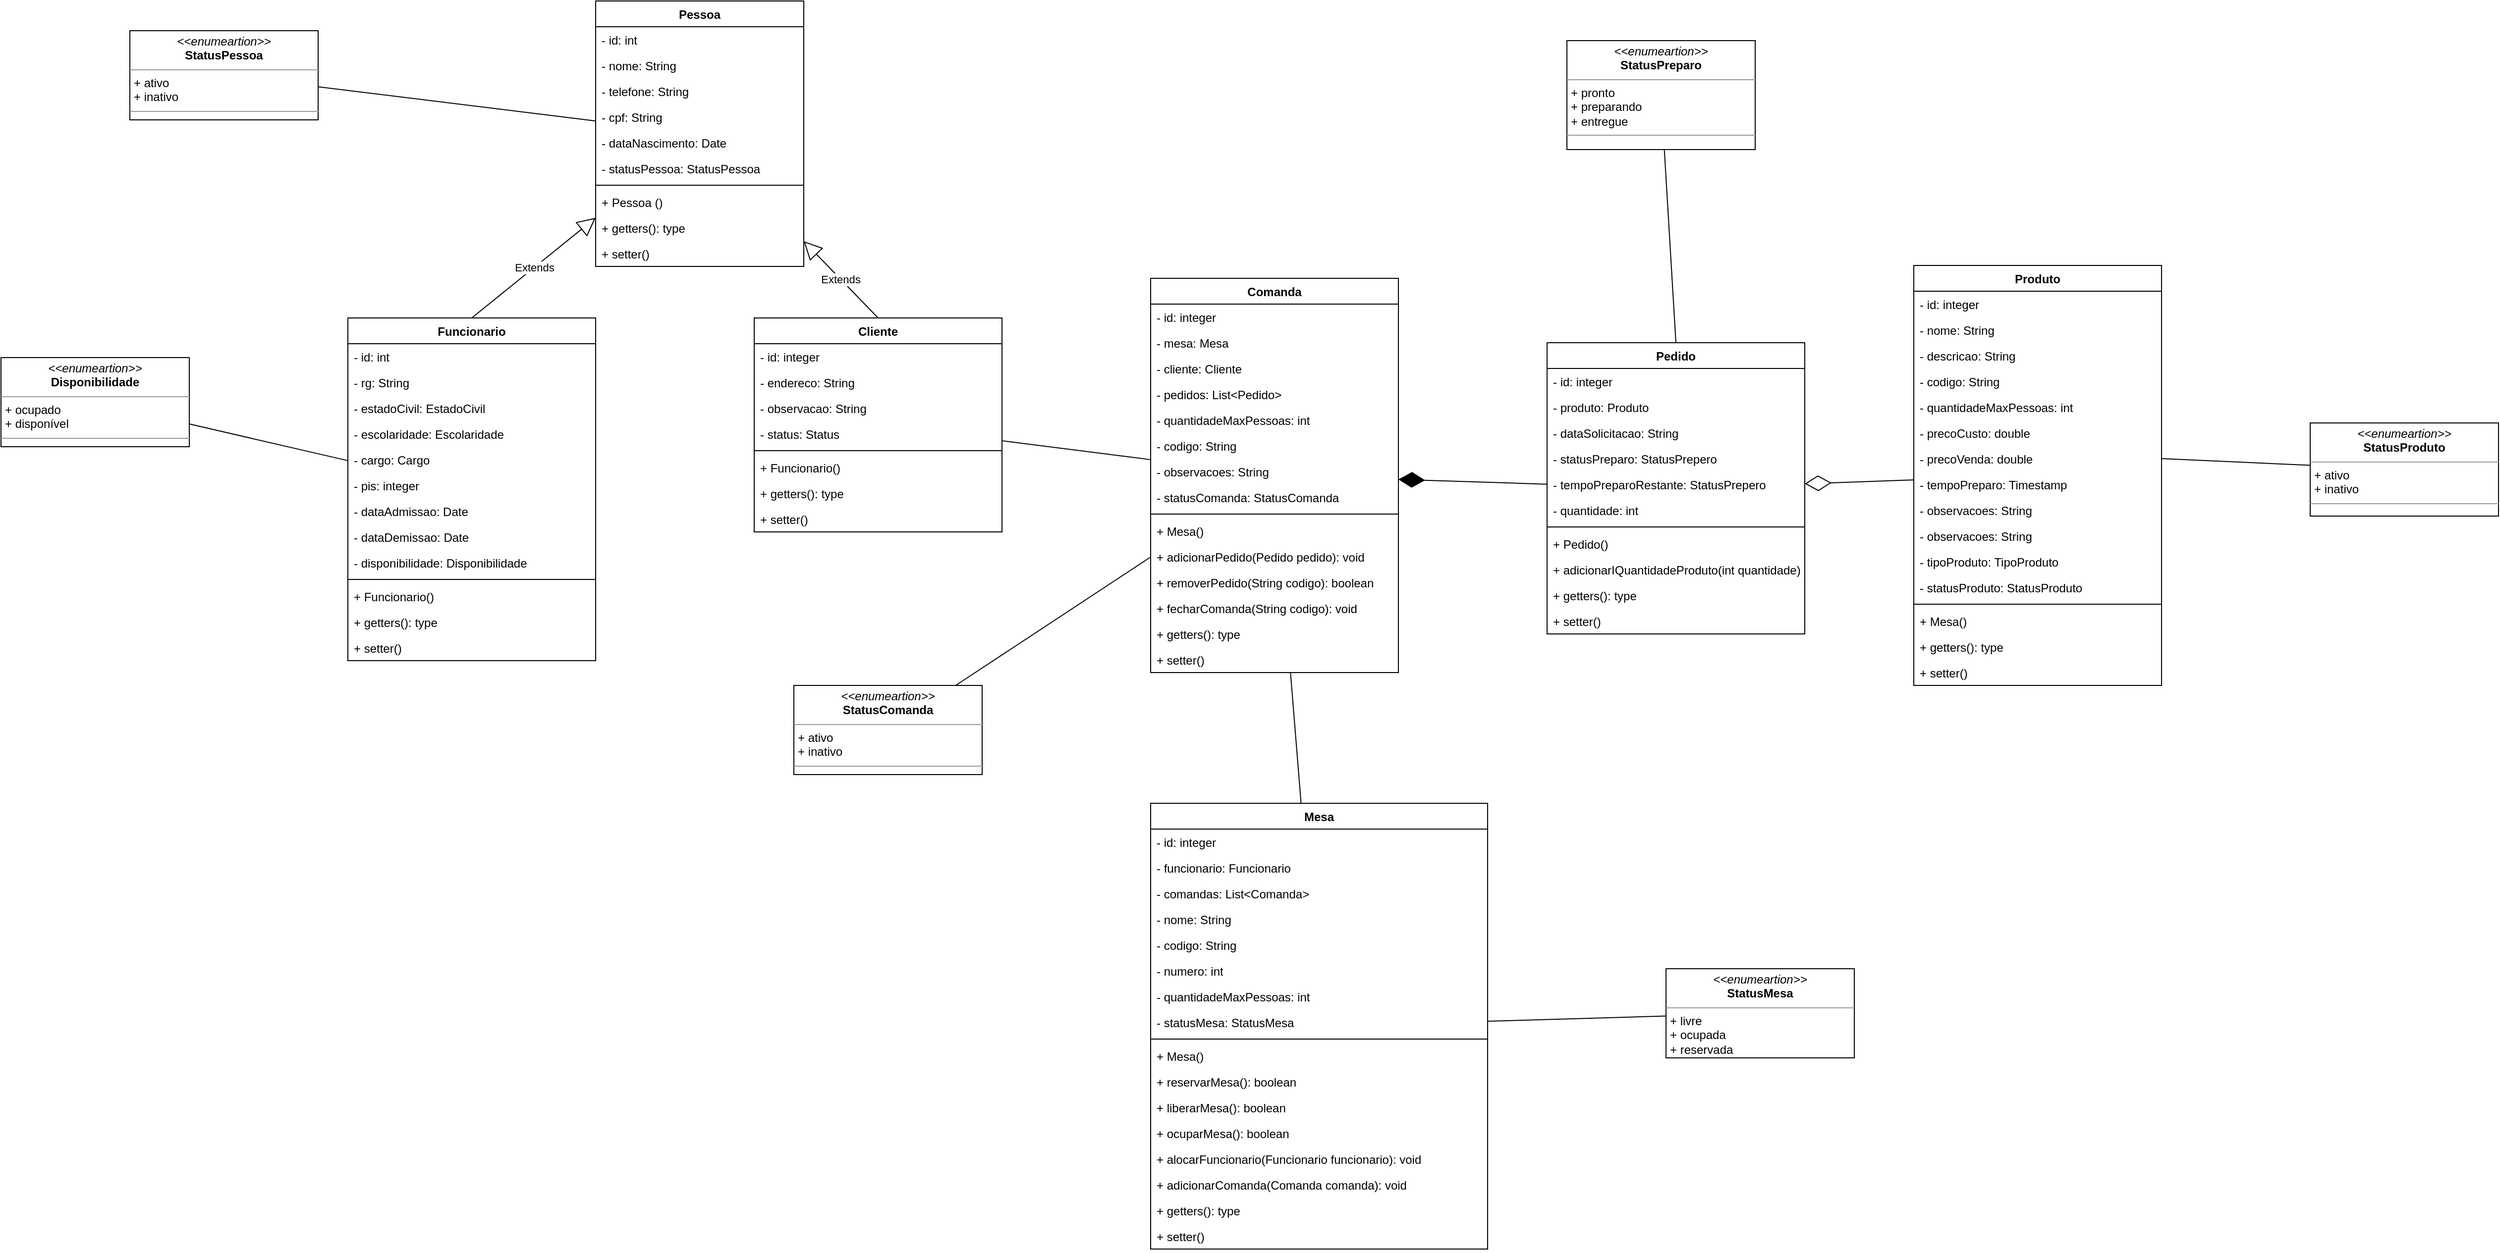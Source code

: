 <mxfile version="21.3.8" type="device">
  <diagram name="Página-1" id="QhxQPepaN_eoC2FGGE0R">
    <mxGraphModel dx="2074" dy="764" grid="1" gridSize="10" guides="1" tooltips="1" connect="1" arrows="1" fold="1" page="1" pageScale="1" pageWidth="827" pageHeight="1169" math="0" shadow="0">
      <root>
        <mxCell id="0" />
        <mxCell id="1" parent="0" />
        <mxCell id="uLEMiOhj_coyK007cWl_-12" value="Pessoa" style="swimlane;fontStyle=1;align=center;verticalAlign=top;childLayout=stackLayout;horizontal=1;startSize=26;horizontalStack=0;resizeParent=1;resizeParentMax=0;resizeLast=0;collapsible=1;marginBottom=0;whiteSpace=wrap;html=1;" vertex="1" parent="1">
          <mxGeometry x="1010" y="90" width="210" height="268" as="geometry" />
        </mxCell>
        <mxCell id="uLEMiOhj_coyK007cWl_-31" value="- id: int" style="text;strokeColor=none;fillColor=none;align=left;verticalAlign=top;spacingLeft=4;spacingRight=4;overflow=hidden;rotatable=0;points=[[0,0.5],[1,0.5]];portConstraint=eastwest;whiteSpace=wrap;html=1;" vertex="1" parent="uLEMiOhj_coyK007cWl_-12">
          <mxGeometry y="26" width="210" height="26" as="geometry" />
        </mxCell>
        <mxCell id="uLEMiOhj_coyK007cWl_-32" value="- nome: String" style="text;strokeColor=none;fillColor=none;align=left;verticalAlign=top;spacingLeft=4;spacingRight=4;overflow=hidden;rotatable=0;points=[[0,0.5],[1,0.5]];portConstraint=eastwest;whiteSpace=wrap;html=1;" vertex="1" parent="uLEMiOhj_coyK007cWl_-12">
          <mxGeometry y="52" width="210" height="26" as="geometry" />
        </mxCell>
        <mxCell id="uLEMiOhj_coyK007cWl_-34" value="- telefone: String" style="text;strokeColor=none;fillColor=none;align=left;verticalAlign=top;spacingLeft=4;spacingRight=4;overflow=hidden;rotatable=0;points=[[0,0.5],[1,0.5]];portConstraint=eastwest;whiteSpace=wrap;html=1;" vertex="1" parent="uLEMiOhj_coyK007cWl_-12">
          <mxGeometry y="78" width="210" height="26" as="geometry" />
        </mxCell>
        <mxCell id="uLEMiOhj_coyK007cWl_-33" value="- cpf: String" style="text;strokeColor=none;fillColor=none;align=left;verticalAlign=top;spacingLeft=4;spacingRight=4;overflow=hidden;rotatable=0;points=[[0,0.5],[1,0.5]];portConstraint=eastwest;whiteSpace=wrap;html=1;" vertex="1" parent="uLEMiOhj_coyK007cWl_-12">
          <mxGeometry y="104" width="210" height="26" as="geometry" />
        </mxCell>
        <mxCell id="uLEMiOhj_coyK007cWl_-30" value="- dataNascimento: Date" style="text;strokeColor=none;fillColor=none;align=left;verticalAlign=top;spacingLeft=4;spacingRight=4;overflow=hidden;rotatable=0;points=[[0,0.5],[1,0.5]];portConstraint=eastwest;whiteSpace=wrap;html=1;" vertex="1" parent="uLEMiOhj_coyK007cWl_-12">
          <mxGeometry y="130" width="210" height="26" as="geometry" />
        </mxCell>
        <mxCell id="uLEMiOhj_coyK007cWl_-191" value="- statusPessoa: StatusPessoa" style="text;strokeColor=none;fillColor=none;align=left;verticalAlign=top;spacingLeft=4;spacingRight=4;overflow=hidden;rotatable=0;points=[[0,0.5],[1,0.5]];portConstraint=eastwest;whiteSpace=wrap;html=1;" vertex="1" parent="uLEMiOhj_coyK007cWl_-12">
          <mxGeometry y="156" width="210" height="26" as="geometry" />
        </mxCell>
        <mxCell id="uLEMiOhj_coyK007cWl_-14" value="" style="line;strokeWidth=1;fillColor=none;align=left;verticalAlign=middle;spacingTop=-1;spacingLeft=3;spacingRight=3;rotatable=0;labelPosition=right;points=[];portConstraint=eastwest;strokeColor=inherit;" vertex="1" parent="uLEMiOhj_coyK007cWl_-12">
          <mxGeometry y="182" width="210" height="8" as="geometry" />
        </mxCell>
        <mxCell id="uLEMiOhj_coyK007cWl_-15" value="+ Pessoa ()" style="text;strokeColor=none;fillColor=none;align=left;verticalAlign=top;spacingLeft=4;spacingRight=4;overflow=hidden;rotatable=0;points=[[0,0.5],[1,0.5]];portConstraint=eastwest;whiteSpace=wrap;html=1;" vertex="1" parent="uLEMiOhj_coyK007cWl_-12">
          <mxGeometry y="190" width="210" height="26" as="geometry" />
        </mxCell>
        <mxCell id="uLEMiOhj_coyK007cWl_-56" value="+ getters(): type" style="text;strokeColor=none;fillColor=none;align=left;verticalAlign=top;spacingLeft=4;spacingRight=4;overflow=hidden;rotatable=0;points=[[0,0.5],[1,0.5]];portConstraint=eastwest;whiteSpace=wrap;html=1;" vertex="1" parent="uLEMiOhj_coyK007cWl_-12">
          <mxGeometry y="216" width="210" height="26" as="geometry" />
        </mxCell>
        <mxCell id="uLEMiOhj_coyK007cWl_-57" value="+ setter()" style="text;strokeColor=none;fillColor=none;align=left;verticalAlign=top;spacingLeft=4;spacingRight=4;overflow=hidden;rotatable=0;points=[[0,0.5],[1,0.5]];portConstraint=eastwest;whiteSpace=wrap;html=1;" vertex="1" parent="uLEMiOhj_coyK007cWl_-12">
          <mxGeometry y="242" width="210" height="26" as="geometry" />
        </mxCell>
        <mxCell id="uLEMiOhj_coyK007cWl_-35" value="Funcionario" style="swimlane;fontStyle=1;align=center;verticalAlign=top;childLayout=stackLayout;horizontal=1;startSize=26;horizontalStack=0;resizeParent=1;resizeParentMax=0;resizeLast=0;collapsible=1;marginBottom=0;whiteSpace=wrap;html=1;" vertex="1" parent="1">
          <mxGeometry x="760" y="410" width="250" height="346" as="geometry" />
        </mxCell>
        <mxCell id="uLEMiOhj_coyK007cWl_-36" value="- id: int" style="text;strokeColor=none;fillColor=none;align=left;verticalAlign=top;spacingLeft=4;spacingRight=4;overflow=hidden;rotatable=0;points=[[0,0.5],[1,0.5]];portConstraint=eastwest;whiteSpace=wrap;html=1;" vertex="1" parent="uLEMiOhj_coyK007cWl_-35">
          <mxGeometry y="26" width="250" height="26" as="geometry" />
        </mxCell>
        <mxCell id="uLEMiOhj_coyK007cWl_-37" value="- rg: String" style="text;strokeColor=none;fillColor=none;align=left;verticalAlign=top;spacingLeft=4;spacingRight=4;overflow=hidden;rotatable=0;points=[[0,0.5],[1,0.5]];portConstraint=eastwest;whiteSpace=wrap;html=1;" vertex="1" parent="uLEMiOhj_coyK007cWl_-35">
          <mxGeometry y="52" width="250" height="26" as="geometry" />
        </mxCell>
        <mxCell id="uLEMiOhj_coyK007cWl_-38" value="- estadoCivil: EstadoCivil" style="text;strokeColor=none;fillColor=none;align=left;verticalAlign=top;spacingLeft=4;spacingRight=4;overflow=hidden;rotatable=0;points=[[0,0.5],[1,0.5]];portConstraint=eastwest;whiteSpace=wrap;html=1;" vertex="1" parent="uLEMiOhj_coyK007cWl_-35">
          <mxGeometry y="78" width="250" height="26" as="geometry" />
        </mxCell>
        <mxCell id="uLEMiOhj_coyK007cWl_-39" value="- escolaridade: Escolaridade" style="text;strokeColor=none;fillColor=none;align=left;verticalAlign=top;spacingLeft=4;spacingRight=4;overflow=hidden;rotatable=0;points=[[0,0.5],[1,0.5]];portConstraint=eastwest;whiteSpace=wrap;html=1;" vertex="1" parent="uLEMiOhj_coyK007cWl_-35">
          <mxGeometry y="104" width="250" height="26" as="geometry" />
        </mxCell>
        <mxCell id="uLEMiOhj_coyK007cWl_-40" value="- cargo: Cargo" style="text;strokeColor=none;fillColor=none;align=left;verticalAlign=top;spacingLeft=4;spacingRight=4;overflow=hidden;rotatable=0;points=[[0,0.5],[1,0.5]];portConstraint=eastwest;whiteSpace=wrap;html=1;" vertex="1" parent="uLEMiOhj_coyK007cWl_-35">
          <mxGeometry y="130" width="250" height="26" as="geometry" />
        </mxCell>
        <mxCell id="uLEMiOhj_coyK007cWl_-41" value="- pis: integer" style="text;strokeColor=none;fillColor=none;align=left;verticalAlign=top;spacingLeft=4;spacingRight=4;overflow=hidden;rotatable=0;points=[[0,0.5],[1,0.5]];portConstraint=eastwest;whiteSpace=wrap;html=1;" vertex="1" parent="uLEMiOhj_coyK007cWl_-35">
          <mxGeometry y="156" width="250" height="26" as="geometry" />
        </mxCell>
        <mxCell id="uLEMiOhj_coyK007cWl_-51" value="- dataAdmissao: Date" style="text;strokeColor=none;fillColor=none;align=left;verticalAlign=top;spacingLeft=4;spacingRight=4;overflow=hidden;rotatable=0;points=[[0,0.5],[1,0.5]];portConstraint=eastwest;whiteSpace=wrap;html=1;" vertex="1" parent="uLEMiOhj_coyK007cWl_-35">
          <mxGeometry y="182" width="250" height="26" as="geometry" />
        </mxCell>
        <mxCell id="uLEMiOhj_coyK007cWl_-52" value="- dataDemissao: Date" style="text;strokeColor=none;fillColor=none;align=left;verticalAlign=top;spacingLeft=4;spacingRight=4;overflow=hidden;rotatable=0;points=[[0,0.5],[1,0.5]];portConstraint=eastwest;whiteSpace=wrap;html=1;" vertex="1" parent="uLEMiOhj_coyK007cWl_-35">
          <mxGeometry y="208" width="250" height="26" as="geometry" />
        </mxCell>
        <mxCell id="uLEMiOhj_coyK007cWl_-50" value="- disponibilidade: Disponibilidade" style="text;strokeColor=none;fillColor=none;align=left;verticalAlign=top;spacingLeft=4;spacingRight=4;overflow=hidden;rotatable=0;points=[[0,0.5],[1,0.5]];portConstraint=eastwest;whiteSpace=wrap;html=1;" vertex="1" parent="uLEMiOhj_coyK007cWl_-35">
          <mxGeometry y="234" width="250" height="26" as="geometry" />
        </mxCell>
        <mxCell id="uLEMiOhj_coyK007cWl_-43" value="" style="line;strokeWidth=1;fillColor=none;align=left;verticalAlign=middle;spacingTop=-1;spacingLeft=3;spacingRight=3;rotatable=0;labelPosition=right;points=[];portConstraint=eastwest;strokeColor=inherit;" vertex="1" parent="uLEMiOhj_coyK007cWl_-35">
          <mxGeometry y="260" width="250" height="8" as="geometry" />
        </mxCell>
        <mxCell id="uLEMiOhj_coyK007cWl_-44" value="+ Funcionario()" style="text;strokeColor=none;fillColor=none;align=left;verticalAlign=top;spacingLeft=4;spacingRight=4;overflow=hidden;rotatable=0;points=[[0,0.5],[1,0.5]];portConstraint=eastwest;whiteSpace=wrap;html=1;" vertex="1" parent="uLEMiOhj_coyK007cWl_-35">
          <mxGeometry y="268" width="250" height="26" as="geometry" />
        </mxCell>
        <mxCell id="uLEMiOhj_coyK007cWl_-54" value="+ getters(): type" style="text;strokeColor=none;fillColor=none;align=left;verticalAlign=top;spacingLeft=4;spacingRight=4;overflow=hidden;rotatable=0;points=[[0,0.5],[1,0.5]];portConstraint=eastwest;whiteSpace=wrap;html=1;" vertex="1" parent="uLEMiOhj_coyK007cWl_-35">
          <mxGeometry y="294" width="250" height="26" as="geometry" />
        </mxCell>
        <mxCell id="uLEMiOhj_coyK007cWl_-55" value="+ setter()" style="text;strokeColor=none;fillColor=none;align=left;verticalAlign=top;spacingLeft=4;spacingRight=4;overflow=hidden;rotatable=0;points=[[0,0.5],[1,0.5]];portConstraint=eastwest;whiteSpace=wrap;html=1;" vertex="1" parent="uLEMiOhj_coyK007cWl_-35">
          <mxGeometry y="320" width="250" height="26" as="geometry" />
        </mxCell>
        <mxCell id="uLEMiOhj_coyK007cWl_-58" value="Cliente" style="swimlane;fontStyle=1;align=center;verticalAlign=top;childLayout=stackLayout;horizontal=1;startSize=26;horizontalStack=0;resizeParent=1;resizeParentMax=0;resizeLast=0;collapsible=1;marginBottom=0;whiteSpace=wrap;html=1;" vertex="1" parent="1">
          <mxGeometry x="1170" y="410" width="250" height="216" as="geometry" />
        </mxCell>
        <mxCell id="uLEMiOhj_coyK007cWl_-59" value="- id: integer" style="text;strokeColor=none;fillColor=none;align=left;verticalAlign=top;spacingLeft=4;spacingRight=4;overflow=hidden;rotatable=0;points=[[0,0.5],[1,0.5]];portConstraint=eastwest;whiteSpace=wrap;html=1;" vertex="1" parent="uLEMiOhj_coyK007cWl_-58">
          <mxGeometry y="26" width="250" height="26" as="geometry" />
        </mxCell>
        <mxCell id="uLEMiOhj_coyK007cWl_-60" value="- endereco: String" style="text;strokeColor=none;fillColor=none;align=left;verticalAlign=top;spacingLeft=4;spacingRight=4;overflow=hidden;rotatable=0;points=[[0,0.5],[1,0.5]];portConstraint=eastwest;whiteSpace=wrap;html=1;" vertex="1" parent="uLEMiOhj_coyK007cWl_-58">
          <mxGeometry y="52" width="250" height="26" as="geometry" />
        </mxCell>
        <mxCell id="uLEMiOhj_coyK007cWl_-61" value="- observacao: String" style="text;strokeColor=none;fillColor=none;align=left;verticalAlign=top;spacingLeft=4;spacingRight=4;overflow=hidden;rotatable=0;points=[[0,0.5],[1,0.5]];portConstraint=eastwest;whiteSpace=wrap;html=1;" vertex="1" parent="uLEMiOhj_coyK007cWl_-58">
          <mxGeometry y="78" width="250" height="26" as="geometry" />
        </mxCell>
        <mxCell id="uLEMiOhj_coyK007cWl_-68" value="- status: Status" style="text;strokeColor=none;fillColor=none;align=left;verticalAlign=top;spacingLeft=4;spacingRight=4;overflow=hidden;rotatable=0;points=[[0,0.5],[1,0.5]];portConstraint=eastwest;whiteSpace=wrap;html=1;" vertex="1" parent="uLEMiOhj_coyK007cWl_-58">
          <mxGeometry y="104" width="250" height="26" as="geometry" />
        </mxCell>
        <mxCell id="uLEMiOhj_coyK007cWl_-69" value="" style="line;strokeWidth=1;fillColor=none;align=left;verticalAlign=middle;spacingTop=-1;spacingLeft=3;spacingRight=3;rotatable=0;labelPosition=right;points=[];portConstraint=eastwest;strokeColor=inherit;" vertex="1" parent="uLEMiOhj_coyK007cWl_-58">
          <mxGeometry y="130" width="250" height="8" as="geometry" />
        </mxCell>
        <mxCell id="uLEMiOhj_coyK007cWl_-70" value="+ Funcionario()" style="text;strokeColor=none;fillColor=none;align=left;verticalAlign=top;spacingLeft=4;spacingRight=4;overflow=hidden;rotatable=0;points=[[0,0.5],[1,0.5]];portConstraint=eastwest;whiteSpace=wrap;html=1;" vertex="1" parent="uLEMiOhj_coyK007cWl_-58">
          <mxGeometry y="138" width="250" height="26" as="geometry" />
        </mxCell>
        <mxCell id="uLEMiOhj_coyK007cWl_-71" value="+ getters(): type" style="text;strokeColor=none;fillColor=none;align=left;verticalAlign=top;spacingLeft=4;spacingRight=4;overflow=hidden;rotatable=0;points=[[0,0.5],[1,0.5]];portConstraint=eastwest;whiteSpace=wrap;html=1;" vertex="1" parent="uLEMiOhj_coyK007cWl_-58">
          <mxGeometry y="164" width="250" height="26" as="geometry" />
        </mxCell>
        <mxCell id="uLEMiOhj_coyK007cWl_-72" value="+ setter()" style="text;strokeColor=none;fillColor=none;align=left;verticalAlign=top;spacingLeft=4;spacingRight=4;overflow=hidden;rotatable=0;points=[[0,0.5],[1,0.5]];portConstraint=eastwest;whiteSpace=wrap;html=1;" vertex="1" parent="uLEMiOhj_coyK007cWl_-58">
          <mxGeometry y="190" width="250" height="26" as="geometry" />
        </mxCell>
        <mxCell id="uLEMiOhj_coyK007cWl_-73" value="Mesa" style="swimlane;fontStyle=1;align=center;verticalAlign=top;childLayout=stackLayout;horizontal=1;startSize=26;horizontalStack=0;resizeParent=1;resizeParentMax=0;resizeLast=0;collapsible=1;marginBottom=0;whiteSpace=wrap;html=1;" vertex="1" parent="1">
          <mxGeometry x="1570" y="900" width="340" height="450" as="geometry" />
        </mxCell>
        <mxCell id="uLEMiOhj_coyK007cWl_-74" value="- id: integer" style="text;strokeColor=none;fillColor=none;align=left;verticalAlign=top;spacingLeft=4;spacingRight=4;overflow=hidden;rotatable=0;points=[[0,0.5],[1,0.5]];portConstraint=eastwest;whiteSpace=wrap;html=1;" vertex="1" parent="uLEMiOhj_coyK007cWl_-73">
          <mxGeometry y="26" width="340" height="26" as="geometry" />
        </mxCell>
        <mxCell id="uLEMiOhj_coyK007cWl_-75" value="- funcionario: Funcionario" style="text;strokeColor=none;fillColor=none;align=left;verticalAlign=top;spacingLeft=4;spacingRight=4;overflow=hidden;rotatable=0;points=[[0,0.5],[1,0.5]];portConstraint=eastwest;whiteSpace=wrap;html=1;" vertex="1" parent="uLEMiOhj_coyK007cWl_-73">
          <mxGeometry y="52" width="340" height="26" as="geometry" />
        </mxCell>
        <mxCell id="uLEMiOhj_coyK007cWl_-177" value="- comandas: List&amp;lt;Comanda&amp;gt;" style="text;strokeColor=none;fillColor=none;align=left;verticalAlign=top;spacingLeft=4;spacingRight=4;overflow=hidden;rotatable=0;points=[[0,0.5],[1,0.5]];portConstraint=eastwest;whiteSpace=wrap;html=1;" vertex="1" parent="uLEMiOhj_coyK007cWl_-73">
          <mxGeometry y="78" width="340" height="26" as="geometry" />
        </mxCell>
        <mxCell id="uLEMiOhj_coyK007cWl_-76" value="- nome: String" style="text;strokeColor=none;fillColor=none;align=left;verticalAlign=top;spacingLeft=4;spacingRight=4;overflow=hidden;rotatable=0;points=[[0,0.5],[1,0.5]];portConstraint=eastwest;whiteSpace=wrap;html=1;" vertex="1" parent="uLEMiOhj_coyK007cWl_-73">
          <mxGeometry y="104" width="340" height="26" as="geometry" />
        </mxCell>
        <mxCell id="uLEMiOhj_coyK007cWl_-77" value="- codigo: String" style="text;strokeColor=none;fillColor=none;align=left;verticalAlign=top;spacingLeft=4;spacingRight=4;overflow=hidden;rotatable=0;points=[[0,0.5],[1,0.5]];portConstraint=eastwest;whiteSpace=wrap;html=1;" vertex="1" parent="uLEMiOhj_coyK007cWl_-73">
          <mxGeometry y="130" width="340" height="26" as="geometry" />
        </mxCell>
        <mxCell id="uLEMiOhj_coyK007cWl_-78" value="- numero: int" style="text;strokeColor=none;fillColor=none;align=left;verticalAlign=top;spacingLeft=4;spacingRight=4;overflow=hidden;rotatable=0;points=[[0,0.5],[1,0.5]];portConstraint=eastwest;whiteSpace=wrap;html=1;" vertex="1" parent="uLEMiOhj_coyK007cWl_-73">
          <mxGeometry y="156" width="340" height="26" as="geometry" />
        </mxCell>
        <mxCell id="uLEMiOhj_coyK007cWl_-80" value="- quantidadeMaxPessoas: int" style="text;strokeColor=none;fillColor=none;align=left;verticalAlign=top;spacingLeft=4;spacingRight=4;overflow=hidden;rotatable=0;points=[[0,0.5],[1,0.5]];portConstraint=eastwest;whiteSpace=wrap;html=1;" vertex="1" parent="uLEMiOhj_coyK007cWl_-73">
          <mxGeometry y="182" width="340" height="26" as="geometry" />
        </mxCell>
        <mxCell id="uLEMiOhj_coyK007cWl_-79" value="- statusMesa: StatusMesa" style="text;strokeColor=none;fillColor=none;align=left;verticalAlign=top;spacingLeft=4;spacingRight=4;overflow=hidden;rotatable=0;points=[[0,0.5],[1,0.5]];portConstraint=eastwest;whiteSpace=wrap;html=1;" vertex="1" parent="uLEMiOhj_coyK007cWl_-73">
          <mxGeometry y="208" width="340" height="26" as="geometry" />
        </mxCell>
        <mxCell id="uLEMiOhj_coyK007cWl_-84" value="" style="line;strokeWidth=1;fillColor=none;align=left;verticalAlign=middle;spacingTop=-1;spacingLeft=3;spacingRight=3;rotatable=0;labelPosition=right;points=[];portConstraint=eastwest;strokeColor=inherit;" vertex="1" parent="uLEMiOhj_coyK007cWl_-73">
          <mxGeometry y="234" width="340" height="8" as="geometry" />
        </mxCell>
        <mxCell id="uLEMiOhj_coyK007cWl_-85" value="+ Mesa()" style="text;strokeColor=none;fillColor=none;align=left;verticalAlign=top;spacingLeft=4;spacingRight=4;overflow=hidden;rotatable=0;points=[[0,0.5],[1,0.5]];portConstraint=eastwest;whiteSpace=wrap;html=1;" vertex="1" parent="uLEMiOhj_coyK007cWl_-73">
          <mxGeometry y="242" width="340" height="26" as="geometry" />
        </mxCell>
        <mxCell id="uLEMiOhj_coyK007cWl_-198" value="+ reservarMesa(): boolean" style="text;strokeColor=none;fillColor=none;align=left;verticalAlign=top;spacingLeft=4;spacingRight=4;overflow=hidden;rotatable=0;points=[[0,0.5],[1,0.5]];portConstraint=eastwest;whiteSpace=wrap;html=1;" vertex="1" parent="uLEMiOhj_coyK007cWl_-73">
          <mxGeometry y="268" width="340" height="26" as="geometry" />
        </mxCell>
        <mxCell id="uLEMiOhj_coyK007cWl_-199" value="+ liberarMesa(): boolean" style="text;strokeColor=none;fillColor=none;align=left;verticalAlign=top;spacingLeft=4;spacingRight=4;overflow=hidden;rotatable=0;points=[[0,0.5],[1,0.5]];portConstraint=eastwest;whiteSpace=wrap;html=1;" vertex="1" parent="uLEMiOhj_coyK007cWl_-73">
          <mxGeometry y="294" width="340" height="26" as="geometry" />
        </mxCell>
        <mxCell id="uLEMiOhj_coyK007cWl_-200" value="+ ocuparMesa(): boolean" style="text;strokeColor=none;fillColor=none;align=left;verticalAlign=top;spacingLeft=4;spacingRight=4;overflow=hidden;rotatable=0;points=[[0,0.5],[1,0.5]];portConstraint=eastwest;whiteSpace=wrap;html=1;" vertex="1" parent="uLEMiOhj_coyK007cWl_-73">
          <mxGeometry y="320" width="340" height="26" as="geometry" />
        </mxCell>
        <mxCell id="uLEMiOhj_coyK007cWl_-202" value="+ alocarFuncionario(Funcionario funcionario): void" style="text;strokeColor=none;fillColor=none;align=left;verticalAlign=top;spacingLeft=4;spacingRight=4;overflow=hidden;rotatable=0;points=[[0,0.5],[1,0.5]];portConstraint=eastwest;whiteSpace=wrap;html=1;" vertex="1" parent="uLEMiOhj_coyK007cWl_-73">
          <mxGeometry y="346" width="340" height="26" as="geometry" />
        </mxCell>
        <mxCell id="uLEMiOhj_coyK007cWl_-203" value="+ adicionarComanda(Comanda comanda): void" style="text;strokeColor=none;fillColor=none;align=left;verticalAlign=top;spacingLeft=4;spacingRight=4;overflow=hidden;rotatable=0;points=[[0,0.5],[1,0.5]];portConstraint=eastwest;whiteSpace=wrap;html=1;" vertex="1" parent="uLEMiOhj_coyK007cWl_-73">
          <mxGeometry y="372" width="340" height="26" as="geometry" />
        </mxCell>
        <mxCell id="uLEMiOhj_coyK007cWl_-86" value="+ getters(): type" style="text;strokeColor=none;fillColor=none;align=left;verticalAlign=top;spacingLeft=4;spacingRight=4;overflow=hidden;rotatable=0;points=[[0,0.5],[1,0.5]];portConstraint=eastwest;whiteSpace=wrap;html=1;" vertex="1" parent="uLEMiOhj_coyK007cWl_-73">
          <mxGeometry y="398" width="340" height="26" as="geometry" />
        </mxCell>
        <mxCell id="uLEMiOhj_coyK007cWl_-87" value="+ setter()" style="text;strokeColor=none;fillColor=none;align=left;verticalAlign=top;spacingLeft=4;spacingRight=4;overflow=hidden;rotatable=0;points=[[0,0.5],[1,0.5]];portConstraint=eastwest;whiteSpace=wrap;html=1;" vertex="1" parent="uLEMiOhj_coyK007cWl_-73">
          <mxGeometry y="424" width="340" height="26" as="geometry" />
        </mxCell>
        <mxCell id="uLEMiOhj_coyK007cWl_-88" value="Produto" style="swimlane;fontStyle=1;align=center;verticalAlign=top;childLayout=stackLayout;horizontal=1;startSize=26;horizontalStack=0;resizeParent=1;resizeParentMax=0;resizeLast=0;collapsible=1;marginBottom=0;whiteSpace=wrap;html=1;" vertex="1" parent="1">
          <mxGeometry x="2340" y="357" width="250" height="424" as="geometry" />
        </mxCell>
        <mxCell id="uLEMiOhj_coyK007cWl_-89" value="- id: integer" style="text;strokeColor=none;fillColor=none;align=left;verticalAlign=top;spacingLeft=4;spacingRight=4;overflow=hidden;rotatable=0;points=[[0,0.5],[1,0.5]];portConstraint=eastwest;whiteSpace=wrap;html=1;" vertex="1" parent="uLEMiOhj_coyK007cWl_-88">
          <mxGeometry y="26" width="250" height="26" as="geometry" />
        </mxCell>
        <mxCell id="uLEMiOhj_coyK007cWl_-90" value="- nome: String" style="text;strokeColor=none;fillColor=none;align=left;verticalAlign=top;spacingLeft=4;spacingRight=4;overflow=hidden;rotatable=0;points=[[0,0.5],[1,0.5]];portConstraint=eastwest;whiteSpace=wrap;html=1;" vertex="1" parent="uLEMiOhj_coyK007cWl_-88">
          <mxGeometry y="52" width="250" height="26" as="geometry" />
        </mxCell>
        <mxCell id="uLEMiOhj_coyK007cWl_-91" value="- descricao: String" style="text;strokeColor=none;fillColor=none;align=left;verticalAlign=top;spacingLeft=4;spacingRight=4;overflow=hidden;rotatable=0;points=[[0,0.5],[1,0.5]];portConstraint=eastwest;whiteSpace=wrap;html=1;" vertex="1" parent="uLEMiOhj_coyK007cWl_-88">
          <mxGeometry y="78" width="250" height="26" as="geometry" />
        </mxCell>
        <mxCell id="uLEMiOhj_coyK007cWl_-92" value="- codigo: String" style="text;strokeColor=none;fillColor=none;align=left;verticalAlign=top;spacingLeft=4;spacingRight=4;overflow=hidden;rotatable=0;points=[[0,0.5],[1,0.5]];portConstraint=eastwest;whiteSpace=wrap;html=1;" vertex="1" parent="uLEMiOhj_coyK007cWl_-88">
          <mxGeometry y="104" width="250" height="26" as="geometry" />
        </mxCell>
        <mxCell id="uLEMiOhj_coyK007cWl_-94" value="- quantidadeMaxPessoas: int" style="text;strokeColor=none;fillColor=none;align=left;verticalAlign=top;spacingLeft=4;spacingRight=4;overflow=hidden;rotatable=0;points=[[0,0.5],[1,0.5]];portConstraint=eastwest;whiteSpace=wrap;html=1;" vertex="1" parent="uLEMiOhj_coyK007cWl_-88">
          <mxGeometry y="130" width="250" height="26" as="geometry" />
        </mxCell>
        <mxCell id="uLEMiOhj_coyK007cWl_-93" value="- precoCusto: double" style="text;strokeColor=none;fillColor=none;align=left;verticalAlign=top;spacingLeft=4;spacingRight=4;overflow=hidden;rotatable=0;points=[[0,0.5],[1,0.5]];portConstraint=eastwest;whiteSpace=wrap;html=1;" vertex="1" parent="uLEMiOhj_coyK007cWl_-88">
          <mxGeometry y="156" width="250" height="26" as="geometry" />
        </mxCell>
        <mxCell id="uLEMiOhj_coyK007cWl_-100" value="- precoVenda: double" style="text;strokeColor=none;fillColor=none;align=left;verticalAlign=top;spacingLeft=4;spacingRight=4;overflow=hidden;rotatable=0;points=[[0,0.5],[1,0.5]];portConstraint=eastwest;whiteSpace=wrap;html=1;" vertex="1" parent="uLEMiOhj_coyK007cWl_-88">
          <mxGeometry y="182" width="250" height="26" as="geometry" />
        </mxCell>
        <mxCell id="uLEMiOhj_coyK007cWl_-101" value="- tempoPreparo: Timestamp" style="text;strokeColor=none;fillColor=none;align=left;verticalAlign=top;spacingLeft=4;spacingRight=4;overflow=hidden;rotatable=0;points=[[0,0.5],[1,0.5]];portConstraint=eastwest;whiteSpace=wrap;html=1;" vertex="1" parent="uLEMiOhj_coyK007cWl_-88">
          <mxGeometry y="208" width="250" height="26" as="geometry" />
        </mxCell>
        <mxCell id="uLEMiOhj_coyK007cWl_-176" value="- observacoes: String" style="text;strokeColor=none;fillColor=none;align=left;verticalAlign=top;spacingLeft=4;spacingRight=4;overflow=hidden;rotatable=0;points=[[0,0.5],[1,0.5]];portConstraint=eastwest;whiteSpace=wrap;html=1;" vertex="1" parent="uLEMiOhj_coyK007cWl_-88">
          <mxGeometry y="234" width="250" height="26" as="geometry" />
        </mxCell>
        <mxCell id="uLEMiOhj_coyK007cWl_-102" value="- observacoes: String" style="text;strokeColor=none;fillColor=none;align=left;verticalAlign=top;spacingLeft=4;spacingRight=4;overflow=hidden;rotatable=0;points=[[0,0.5],[1,0.5]];portConstraint=eastwest;whiteSpace=wrap;html=1;" vertex="1" parent="uLEMiOhj_coyK007cWl_-88">
          <mxGeometry y="260" width="250" height="26" as="geometry" />
        </mxCell>
        <mxCell id="uLEMiOhj_coyK007cWl_-103" value="- tipoProduto: TipoProduto" style="text;strokeColor=none;fillColor=none;align=left;verticalAlign=top;spacingLeft=4;spacingRight=4;overflow=hidden;rotatable=0;points=[[0,0.5],[1,0.5]];portConstraint=eastwest;whiteSpace=wrap;html=1;" vertex="1" parent="uLEMiOhj_coyK007cWl_-88">
          <mxGeometry y="286" width="250" height="26" as="geometry" />
        </mxCell>
        <mxCell id="uLEMiOhj_coyK007cWl_-95" value="- statusProduto: StatusProduto" style="text;strokeColor=none;fillColor=none;align=left;verticalAlign=top;spacingLeft=4;spacingRight=4;overflow=hidden;rotatable=0;points=[[0,0.5],[1,0.5]];portConstraint=eastwest;whiteSpace=wrap;html=1;" vertex="1" parent="uLEMiOhj_coyK007cWl_-88">
          <mxGeometry y="312" width="250" height="26" as="geometry" />
        </mxCell>
        <mxCell id="uLEMiOhj_coyK007cWl_-96" value="" style="line;strokeWidth=1;fillColor=none;align=left;verticalAlign=middle;spacingTop=-1;spacingLeft=3;spacingRight=3;rotatable=0;labelPosition=right;points=[];portConstraint=eastwest;strokeColor=inherit;" vertex="1" parent="uLEMiOhj_coyK007cWl_-88">
          <mxGeometry y="338" width="250" height="8" as="geometry" />
        </mxCell>
        <mxCell id="uLEMiOhj_coyK007cWl_-97" value="+ Mesa()" style="text;strokeColor=none;fillColor=none;align=left;verticalAlign=top;spacingLeft=4;spacingRight=4;overflow=hidden;rotatable=0;points=[[0,0.5],[1,0.5]];portConstraint=eastwest;whiteSpace=wrap;html=1;" vertex="1" parent="uLEMiOhj_coyK007cWl_-88">
          <mxGeometry y="346" width="250" height="26" as="geometry" />
        </mxCell>
        <mxCell id="uLEMiOhj_coyK007cWl_-98" value="+ getters(): type" style="text;strokeColor=none;fillColor=none;align=left;verticalAlign=top;spacingLeft=4;spacingRight=4;overflow=hidden;rotatable=0;points=[[0,0.5],[1,0.5]];portConstraint=eastwest;whiteSpace=wrap;html=1;" vertex="1" parent="uLEMiOhj_coyK007cWl_-88">
          <mxGeometry y="372" width="250" height="26" as="geometry" />
        </mxCell>
        <mxCell id="uLEMiOhj_coyK007cWl_-99" value="+ setter()" style="text;strokeColor=none;fillColor=none;align=left;verticalAlign=top;spacingLeft=4;spacingRight=4;overflow=hidden;rotatable=0;points=[[0,0.5],[1,0.5]];portConstraint=eastwest;whiteSpace=wrap;html=1;" vertex="1" parent="uLEMiOhj_coyK007cWl_-88">
          <mxGeometry y="398" width="250" height="26" as="geometry" />
        </mxCell>
        <mxCell id="uLEMiOhj_coyK007cWl_-120" value="Comanda" style="swimlane;fontStyle=1;align=center;verticalAlign=top;childLayout=stackLayout;horizontal=1;startSize=26;horizontalStack=0;resizeParent=1;resizeParentMax=0;resizeLast=0;collapsible=1;marginBottom=0;whiteSpace=wrap;html=1;" vertex="1" parent="1">
          <mxGeometry x="1570" y="370" width="250" height="398" as="geometry" />
        </mxCell>
        <mxCell id="uLEMiOhj_coyK007cWl_-121" value="- id: integer" style="text;strokeColor=none;fillColor=none;align=left;verticalAlign=top;spacingLeft=4;spacingRight=4;overflow=hidden;rotatable=0;points=[[0,0.5],[1,0.5]];portConstraint=eastwest;whiteSpace=wrap;html=1;" vertex="1" parent="uLEMiOhj_coyK007cWl_-120">
          <mxGeometry y="26" width="250" height="26" as="geometry" />
        </mxCell>
        <mxCell id="uLEMiOhj_coyK007cWl_-122" value="- mesa: Mesa" style="text;strokeColor=none;fillColor=none;align=left;verticalAlign=top;spacingLeft=4;spacingRight=4;overflow=hidden;rotatable=0;points=[[0,0.5],[1,0.5]];portConstraint=eastwest;whiteSpace=wrap;html=1;" vertex="1" parent="uLEMiOhj_coyK007cWl_-120">
          <mxGeometry y="52" width="250" height="26" as="geometry" />
        </mxCell>
        <mxCell id="uLEMiOhj_coyK007cWl_-123" value="- cliente: Cliente" style="text;strokeColor=none;fillColor=none;align=left;verticalAlign=top;spacingLeft=4;spacingRight=4;overflow=hidden;rotatable=0;points=[[0,0.5],[1,0.5]];portConstraint=eastwest;whiteSpace=wrap;html=1;" vertex="1" parent="uLEMiOhj_coyK007cWl_-120">
          <mxGeometry y="78" width="250" height="26" as="geometry" />
        </mxCell>
        <mxCell id="uLEMiOhj_coyK007cWl_-124" value="- pedidos: List&amp;lt;Pedido&amp;gt;" style="text;strokeColor=none;fillColor=none;align=left;verticalAlign=top;spacingLeft=4;spacingRight=4;overflow=hidden;rotatable=0;points=[[0,0.5],[1,0.5]];portConstraint=eastwest;whiteSpace=wrap;html=1;" vertex="1" parent="uLEMiOhj_coyK007cWl_-120">
          <mxGeometry y="104" width="250" height="26" as="geometry" />
        </mxCell>
        <mxCell id="uLEMiOhj_coyK007cWl_-125" value="- quantidadeMaxPessoas: int" style="text;strokeColor=none;fillColor=none;align=left;verticalAlign=top;spacingLeft=4;spacingRight=4;overflow=hidden;rotatable=0;points=[[0,0.5],[1,0.5]];portConstraint=eastwest;whiteSpace=wrap;html=1;" vertex="1" parent="uLEMiOhj_coyK007cWl_-120">
          <mxGeometry y="130" width="250" height="26" as="geometry" />
        </mxCell>
        <mxCell id="uLEMiOhj_coyK007cWl_-130" value="- codigo: String" style="text;strokeColor=none;fillColor=none;align=left;verticalAlign=top;spacingLeft=4;spacingRight=4;overflow=hidden;rotatable=0;points=[[0,0.5],[1,0.5]];portConstraint=eastwest;whiteSpace=wrap;html=1;" vertex="1" parent="uLEMiOhj_coyK007cWl_-120">
          <mxGeometry y="156" width="250" height="26" as="geometry" />
        </mxCell>
        <mxCell id="uLEMiOhj_coyK007cWl_-129" value="- observacoes: String" style="text;strokeColor=none;fillColor=none;align=left;verticalAlign=top;spacingLeft=4;spacingRight=4;overflow=hidden;rotatable=0;points=[[0,0.5],[1,0.5]];portConstraint=eastwest;whiteSpace=wrap;html=1;" vertex="1" parent="uLEMiOhj_coyK007cWl_-120">
          <mxGeometry y="182" width="250" height="26" as="geometry" />
        </mxCell>
        <mxCell id="uLEMiOhj_coyK007cWl_-131" value="- statusComanda: StatusComanda" style="text;strokeColor=none;fillColor=none;align=left;verticalAlign=top;spacingLeft=4;spacingRight=4;overflow=hidden;rotatable=0;points=[[0,0.5],[1,0.5]];portConstraint=eastwest;whiteSpace=wrap;html=1;" vertex="1" parent="uLEMiOhj_coyK007cWl_-120">
          <mxGeometry y="208" width="250" height="26" as="geometry" />
        </mxCell>
        <mxCell id="uLEMiOhj_coyK007cWl_-132" value="" style="line;strokeWidth=1;fillColor=none;align=left;verticalAlign=middle;spacingTop=-1;spacingLeft=3;spacingRight=3;rotatable=0;labelPosition=right;points=[];portConstraint=eastwest;strokeColor=inherit;" vertex="1" parent="uLEMiOhj_coyK007cWl_-120">
          <mxGeometry y="234" width="250" height="8" as="geometry" />
        </mxCell>
        <mxCell id="uLEMiOhj_coyK007cWl_-133" value="+ Mesa()" style="text;strokeColor=none;fillColor=none;align=left;verticalAlign=top;spacingLeft=4;spacingRight=4;overflow=hidden;rotatable=0;points=[[0,0.5],[1,0.5]];portConstraint=eastwest;whiteSpace=wrap;html=1;" vertex="1" parent="uLEMiOhj_coyK007cWl_-120">
          <mxGeometry y="242" width="250" height="26" as="geometry" />
        </mxCell>
        <mxCell id="uLEMiOhj_coyK007cWl_-169" value="+ adicionarPedido(Pedido pedido): void" style="text;strokeColor=none;fillColor=none;align=left;verticalAlign=top;spacingLeft=4;spacingRight=4;overflow=hidden;rotatable=0;points=[[0,0.5],[1,0.5]];portConstraint=eastwest;whiteSpace=wrap;html=1;" vertex="1" parent="uLEMiOhj_coyK007cWl_-120">
          <mxGeometry y="268" width="250" height="26" as="geometry" />
        </mxCell>
        <mxCell id="uLEMiOhj_coyK007cWl_-170" value="+ removerPedido(String codigo): boolean" style="text;strokeColor=none;fillColor=none;align=left;verticalAlign=top;spacingLeft=4;spacingRight=4;overflow=hidden;rotatable=0;points=[[0,0.5],[1,0.5]];portConstraint=eastwest;whiteSpace=wrap;html=1;" vertex="1" parent="uLEMiOhj_coyK007cWl_-120">
          <mxGeometry y="294" width="250" height="26" as="geometry" />
        </mxCell>
        <mxCell id="uLEMiOhj_coyK007cWl_-171" value="+ fecharComanda(String codigo): void" style="text;strokeColor=none;fillColor=none;align=left;verticalAlign=top;spacingLeft=4;spacingRight=4;overflow=hidden;rotatable=0;points=[[0,0.5],[1,0.5]];portConstraint=eastwest;whiteSpace=wrap;html=1;" vertex="1" parent="uLEMiOhj_coyK007cWl_-120">
          <mxGeometry y="320" width="250" height="26" as="geometry" />
        </mxCell>
        <mxCell id="uLEMiOhj_coyK007cWl_-134" value="+ getters(): type" style="text;strokeColor=none;fillColor=none;align=left;verticalAlign=top;spacingLeft=4;spacingRight=4;overflow=hidden;rotatable=0;points=[[0,0.5],[1,0.5]];portConstraint=eastwest;whiteSpace=wrap;html=1;" vertex="1" parent="uLEMiOhj_coyK007cWl_-120">
          <mxGeometry y="346" width="250" height="26" as="geometry" />
        </mxCell>
        <mxCell id="uLEMiOhj_coyK007cWl_-135" value="+ setter()" style="text;strokeColor=none;fillColor=none;align=left;verticalAlign=top;spacingLeft=4;spacingRight=4;overflow=hidden;rotatable=0;points=[[0,0.5],[1,0.5]];portConstraint=eastwest;whiteSpace=wrap;html=1;" vertex="1" parent="uLEMiOhj_coyK007cWl_-120">
          <mxGeometry y="372" width="250" height="26" as="geometry" />
        </mxCell>
        <mxCell id="uLEMiOhj_coyK007cWl_-152" value="Pedido" style="swimlane;fontStyle=1;align=center;verticalAlign=top;childLayout=stackLayout;horizontal=1;startSize=26;horizontalStack=0;resizeParent=1;resizeParentMax=0;resizeLast=0;collapsible=1;marginBottom=0;whiteSpace=wrap;html=1;" vertex="1" parent="1">
          <mxGeometry x="1970" y="435" width="260" height="294" as="geometry" />
        </mxCell>
        <mxCell id="uLEMiOhj_coyK007cWl_-153" value="- id: integer" style="text;strokeColor=none;fillColor=none;align=left;verticalAlign=top;spacingLeft=4;spacingRight=4;overflow=hidden;rotatable=0;points=[[0,0.5],[1,0.5]];portConstraint=eastwest;whiteSpace=wrap;html=1;" vertex="1" parent="uLEMiOhj_coyK007cWl_-152">
          <mxGeometry y="26" width="260" height="26" as="geometry" />
        </mxCell>
        <mxCell id="uLEMiOhj_coyK007cWl_-154" value="- produto: Produto" style="text;strokeColor=none;fillColor=none;align=left;verticalAlign=top;spacingLeft=4;spacingRight=4;overflow=hidden;rotatable=0;points=[[0,0.5],[1,0.5]];portConstraint=eastwest;whiteSpace=wrap;html=1;" vertex="1" parent="uLEMiOhj_coyK007cWl_-152">
          <mxGeometry y="52" width="260" height="26" as="geometry" />
        </mxCell>
        <mxCell id="uLEMiOhj_coyK007cWl_-155" value="- dataSolicitacao: String" style="text;strokeColor=none;fillColor=none;align=left;verticalAlign=top;spacingLeft=4;spacingRight=4;overflow=hidden;rotatable=0;points=[[0,0.5],[1,0.5]];portConstraint=eastwest;whiteSpace=wrap;html=1;" vertex="1" parent="uLEMiOhj_coyK007cWl_-152">
          <mxGeometry y="78" width="260" height="26" as="geometry" />
        </mxCell>
        <mxCell id="uLEMiOhj_coyK007cWl_-156" value="- statusPreparo: StatusPrepero" style="text;strokeColor=none;fillColor=none;align=left;verticalAlign=top;spacingLeft=4;spacingRight=4;overflow=hidden;rotatable=0;points=[[0,0.5],[1,0.5]];portConstraint=eastwest;whiteSpace=wrap;html=1;" vertex="1" parent="uLEMiOhj_coyK007cWl_-152">
          <mxGeometry y="104" width="260" height="26" as="geometry" />
        </mxCell>
        <mxCell id="uLEMiOhj_coyK007cWl_-168" value="- tempoPreparoRestante: StatusPrepero" style="text;strokeColor=none;fillColor=none;align=left;verticalAlign=top;spacingLeft=4;spacingRight=4;overflow=hidden;rotatable=0;points=[[0,0.5],[1,0.5]];portConstraint=eastwest;whiteSpace=wrap;html=1;" vertex="1" parent="uLEMiOhj_coyK007cWl_-152">
          <mxGeometry y="130" width="260" height="26" as="geometry" />
        </mxCell>
        <mxCell id="uLEMiOhj_coyK007cWl_-162" value="- quantidade: int" style="text;strokeColor=none;fillColor=none;align=left;verticalAlign=top;spacingLeft=4;spacingRight=4;overflow=hidden;rotatable=0;points=[[0,0.5],[1,0.5]];portConstraint=eastwest;whiteSpace=wrap;html=1;" vertex="1" parent="uLEMiOhj_coyK007cWl_-152">
          <mxGeometry y="156" width="260" height="26" as="geometry" />
        </mxCell>
        <mxCell id="uLEMiOhj_coyK007cWl_-164" value="" style="line;strokeWidth=1;fillColor=none;align=left;verticalAlign=middle;spacingTop=-1;spacingLeft=3;spacingRight=3;rotatable=0;labelPosition=right;points=[];portConstraint=eastwest;strokeColor=inherit;" vertex="1" parent="uLEMiOhj_coyK007cWl_-152">
          <mxGeometry y="182" width="260" height="8" as="geometry" />
        </mxCell>
        <mxCell id="uLEMiOhj_coyK007cWl_-165" value="+ Pedido()" style="text;strokeColor=none;fillColor=none;align=left;verticalAlign=top;spacingLeft=4;spacingRight=4;overflow=hidden;rotatable=0;points=[[0,0.5],[1,0.5]];portConstraint=eastwest;whiteSpace=wrap;html=1;" vertex="1" parent="uLEMiOhj_coyK007cWl_-152">
          <mxGeometry y="190" width="260" height="26" as="geometry" />
        </mxCell>
        <mxCell id="uLEMiOhj_coyK007cWl_-201" value="+ adicionarIQuantidadeProduto(int quantidade)" style="text;strokeColor=none;fillColor=none;align=left;verticalAlign=top;spacingLeft=4;spacingRight=4;overflow=hidden;rotatable=0;points=[[0,0.5],[1,0.5]];portConstraint=eastwest;whiteSpace=wrap;html=1;" vertex="1" parent="uLEMiOhj_coyK007cWl_-152">
          <mxGeometry y="216" width="260" height="26" as="geometry" />
        </mxCell>
        <mxCell id="uLEMiOhj_coyK007cWl_-166" value="+ getters(): type" style="text;strokeColor=none;fillColor=none;align=left;verticalAlign=top;spacingLeft=4;spacingRight=4;overflow=hidden;rotatable=0;points=[[0,0.5],[1,0.5]];portConstraint=eastwest;whiteSpace=wrap;html=1;" vertex="1" parent="uLEMiOhj_coyK007cWl_-152">
          <mxGeometry y="242" width="260" height="26" as="geometry" />
        </mxCell>
        <mxCell id="uLEMiOhj_coyK007cWl_-167" value="+ setter()" style="text;strokeColor=none;fillColor=none;align=left;verticalAlign=top;spacingLeft=4;spacingRight=4;overflow=hidden;rotatable=0;points=[[0,0.5],[1,0.5]];portConstraint=eastwest;whiteSpace=wrap;html=1;" vertex="1" parent="uLEMiOhj_coyK007cWl_-152">
          <mxGeometry y="268" width="260" height="26" as="geometry" />
        </mxCell>
        <mxCell id="uLEMiOhj_coyK007cWl_-172" value="Extends" style="endArrow=block;endSize=16;endFill=0;html=1;rounded=0;exitX=0.5;exitY=0;exitDx=0;exitDy=0;" edge="1" parent="1" source="uLEMiOhj_coyK007cWl_-35" target="uLEMiOhj_coyK007cWl_-12">
          <mxGeometry width="160" relative="1" as="geometry">
            <mxPoint x="820" y="140" as="sourcePoint" />
            <mxPoint x="980" y="140" as="targetPoint" />
          </mxGeometry>
        </mxCell>
        <mxCell id="uLEMiOhj_coyK007cWl_-173" value="Extends" style="endArrow=block;endSize=16;endFill=0;html=1;rounded=0;exitX=0.5;exitY=0;exitDx=0;exitDy=0;" edge="1" parent="1" source="uLEMiOhj_coyK007cWl_-58" target="uLEMiOhj_coyK007cWl_-12">
          <mxGeometry width="160" relative="1" as="geometry">
            <mxPoint x="895" y="420" as="sourcePoint" />
            <mxPoint x="1020" y="299" as="targetPoint" />
          </mxGeometry>
        </mxCell>
        <mxCell id="uLEMiOhj_coyK007cWl_-174" value="" style="endArrow=diamondThin;endFill=0;endSize=24;html=1;rounded=0;" edge="1" parent="1" source="uLEMiOhj_coyK007cWl_-88" target="uLEMiOhj_coyK007cWl_-152">
          <mxGeometry width="160" relative="1" as="geometry">
            <mxPoint x="2400" y="600" as="sourcePoint" />
            <mxPoint x="2560" y="600" as="targetPoint" />
          </mxGeometry>
        </mxCell>
        <mxCell id="uLEMiOhj_coyK007cWl_-175" value="" style="endArrow=diamondThin;endFill=1;endSize=24;html=1;rounded=0;" edge="1" parent="1" source="uLEMiOhj_coyK007cWl_-152" target="uLEMiOhj_coyK007cWl_-120">
          <mxGeometry width="160" relative="1" as="geometry">
            <mxPoint x="2330" y="600" as="sourcePoint" />
            <mxPoint x="2490" y="600" as="targetPoint" />
          </mxGeometry>
        </mxCell>
        <mxCell id="uLEMiOhj_coyK007cWl_-181" value="" style="endArrow=none;html=1;rounded=0;" edge="1" parent="1" source="uLEMiOhj_coyK007cWl_-58" target="uLEMiOhj_coyK007cWl_-120">
          <mxGeometry relative="1" as="geometry">
            <mxPoint x="1880" y="700" as="sourcePoint" />
            <mxPoint x="2040" y="700" as="targetPoint" />
          </mxGeometry>
        </mxCell>
        <mxCell id="uLEMiOhj_coyK007cWl_-182" value="" style="endArrow=none;html=1;rounded=0;" edge="1" parent="1" source="uLEMiOhj_coyK007cWl_-120" target="uLEMiOhj_coyK007cWl_-73">
          <mxGeometry relative="1" as="geometry">
            <mxPoint x="1430" y="544" as="sourcePoint" />
            <mxPoint x="1580" y="563" as="targetPoint" />
          </mxGeometry>
        </mxCell>
        <mxCell id="uLEMiOhj_coyK007cWl_-185" value="&lt;p style=&quot;margin:0px;margin-top:4px;text-align:center;&quot;&gt;&lt;i&gt;&amp;lt;&amp;lt;enumeartion&amp;gt;&amp;gt;&lt;/i&gt;&lt;br&gt;&lt;b&gt;StatusPessoa&lt;/b&gt;&lt;/p&gt;&lt;hr size=&quot;1&quot;&gt;&lt;p style=&quot;margin:0px;margin-left:4px;&quot;&gt;+ ativo&lt;br&gt;+ inativo&lt;/p&gt;&lt;hr size=&quot;1&quot;&gt;&lt;p style=&quot;margin:0px;margin-left:4px;&quot;&gt;&lt;br&gt;&lt;/p&gt;" style="verticalAlign=top;align=left;overflow=fill;fontSize=12;fontFamily=Helvetica;html=1;whiteSpace=wrap;" vertex="1" parent="1">
          <mxGeometry x="540" y="120" width="190" height="90" as="geometry" />
        </mxCell>
        <mxCell id="uLEMiOhj_coyK007cWl_-186" value="" style="endArrow=none;html=1;rounded=0;" edge="1" parent="1" source="uLEMiOhj_coyK007cWl_-185" target="uLEMiOhj_coyK007cWl_-12">
          <mxGeometry relative="1" as="geometry">
            <mxPoint x="1430" y="544" as="sourcePoint" />
            <mxPoint x="1580" y="563" as="targetPoint" />
          </mxGeometry>
        </mxCell>
        <mxCell id="uLEMiOhj_coyK007cWl_-187" value="&lt;p style=&quot;margin:0px;margin-top:4px;text-align:center;&quot;&gt;&lt;i&gt;&amp;lt;&amp;lt;enumeartion&amp;gt;&amp;gt;&lt;/i&gt;&lt;br&gt;&lt;b&gt;Disponibilidade&lt;/b&gt;&lt;/p&gt;&lt;hr size=&quot;1&quot;&gt;&lt;p style=&quot;margin:0px;margin-left:4px;&quot;&gt;+ ocupado&lt;/p&gt;&lt;p style=&quot;margin:0px;margin-left:4px;&quot;&gt;+ disponível&lt;/p&gt;&lt;hr size=&quot;1&quot;&gt;&lt;p style=&quot;margin:0px;margin-left:4px;&quot;&gt;&lt;br&gt;&lt;/p&gt;" style="verticalAlign=top;align=left;overflow=fill;fontSize=12;fontFamily=Helvetica;html=1;whiteSpace=wrap;" vertex="1" parent="1">
          <mxGeometry x="410" y="450" width="190" height="90" as="geometry" />
        </mxCell>
        <mxCell id="uLEMiOhj_coyK007cWl_-188" value="" style="endArrow=none;html=1;rounded=0;" edge="1" parent="1" source="uLEMiOhj_coyK007cWl_-187" target="uLEMiOhj_coyK007cWl_-35">
          <mxGeometry relative="1" as="geometry">
            <mxPoint x="740" y="185" as="sourcePoint" />
            <mxPoint x="1020" y="213" as="targetPoint" />
          </mxGeometry>
        </mxCell>
        <mxCell id="uLEMiOhj_coyK007cWl_-189" value="&lt;p style=&quot;margin:0px;margin-top:4px;text-align:center;&quot;&gt;&lt;i&gt;&amp;lt;&amp;lt;enumeartion&amp;gt;&amp;gt;&lt;/i&gt;&lt;br&gt;&lt;b&gt;StatusComanda&lt;/b&gt;&lt;/p&gt;&lt;hr size=&quot;1&quot;&gt;&lt;p style=&quot;margin:0px;margin-left:4px;&quot;&gt;+ ativo&lt;br&gt;+ inativo&lt;/p&gt;&lt;hr size=&quot;1&quot;&gt;&lt;p style=&quot;margin:0px;margin-left:4px;&quot;&gt;&lt;br&gt;&lt;/p&gt;" style="verticalAlign=top;align=left;overflow=fill;fontSize=12;fontFamily=Helvetica;html=1;whiteSpace=wrap;" vertex="1" parent="1">
          <mxGeometry x="1210" y="781" width="190" height="90" as="geometry" />
        </mxCell>
        <mxCell id="uLEMiOhj_coyK007cWl_-190" value="" style="endArrow=none;html=1;rounded=0;" edge="1" parent="1" source="uLEMiOhj_coyK007cWl_-189" target="uLEMiOhj_coyK007cWl_-120">
          <mxGeometry relative="1" as="geometry">
            <mxPoint x="1430" y="544" as="sourcePoint" />
            <mxPoint x="1580" y="563" as="targetPoint" />
          </mxGeometry>
        </mxCell>
        <mxCell id="uLEMiOhj_coyK007cWl_-192" value="&lt;p style=&quot;margin:0px;margin-top:4px;text-align:center;&quot;&gt;&lt;i&gt;&amp;lt;&amp;lt;enumeartion&amp;gt;&amp;gt;&lt;/i&gt;&lt;br&gt;&lt;b&gt;StatusMesa&lt;/b&gt;&lt;/p&gt;&lt;hr size=&quot;1&quot;&gt;&lt;p style=&quot;margin:0px;margin-left:4px;&quot;&gt;+ livre&lt;br&gt;+ ocupada&lt;/p&gt;&lt;p style=&quot;margin:0px;margin-left:4px;&quot;&gt;+ reservada&lt;/p&gt;&lt;hr size=&quot;1&quot;&gt;&lt;p style=&quot;margin:0px;margin-left:4px;&quot;&gt;&lt;br&gt;&lt;/p&gt;" style="verticalAlign=top;align=left;overflow=fill;fontSize=12;fontFamily=Helvetica;html=1;whiteSpace=wrap;" vertex="1" parent="1">
          <mxGeometry x="2090" y="1067" width="190" height="90" as="geometry" />
        </mxCell>
        <mxCell id="uLEMiOhj_coyK007cWl_-193" value="" style="endArrow=none;html=1;rounded=0;" edge="1" parent="1" source="uLEMiOhj_coyK007cWl_-192" target="uLEMiOhj_coyK007cWl_-73">
          <mxGeometry relative="1" as="geometry">
            <mxPoint x="1383" y="791" as="sourcePoint" />
            <mxPoint x="1580" y="661" as="targetPoint" />
          </mxGeometry>
        </mxCell>
        <mxCell id="uLEMiOhj_coyK007cWl_-194" value="&lt;p style=&quot;margin:0px;margin-top:4px;text-align:center;&quot;&gt;&lt;i&gt;&amp;lt;&amp;lt;enumeartion&amp;gt;&amp;gt;&lt;/i&gt;&lt;br&gt;&lt;b&gt;StatusPreparo&lt;/b&gt;&lt;/p&gt;&lt;hr size=&quot;1&quot;&gt;&lt;p style=&quot;margin:0px;margin-left:4px;&quot;&gt;+ pronto&lt;br&gt;+ preparando&lt;/p&gt;&lt;p style=&quot;margin:0px;margin-left:4px;&quot;&gt;+ entregue&lt;/p&gt;&lt;hr size=&quot;1&quot;&gt;&lt;p style=&quot;margin:0px;margin-left:4px;&quot;&gt;&lt;br&gt;&lt;/p&gt;" style="verticalAlign=top;align=left;overflow=fill;fontSize=12;fontFamily=Helvetica;html=1;whiteSpace=wrap;" vertex="1" parent="1">
          <mxGeometry x="1990" y="130" width="190" height="110" as="geometry" />
        </mxCell>
        <mxCell id="uLEMiOhj_coyK007cWl_-195" value="" style="endArrow=none;html=1;rounded=0;exitX=0.5;exitY=0;exitDx=0;exitDy=0;" edge="1" parent="1" source="uLEMiOhj_coyK007cWl_-152" target="uLEMiOhj_coyK007cWl_-194">
          <mxGeometry relative="1" as="geometry">
            <mxPoint x="1430" y="544" as="sourcePoint" />
            <mxPoint x="1580" y="563" as="targetPoint" />
          </mxGeometry>
        </mxCell>
        <mxCell id="uLEMiOhj_coyK007cWl_-196" value="&lt;p style=&quot;margin:0px;margin-top:4px;text-align:center;&quot;&gt;&lt;i&gt;&amp;lt;&amp;lt;enumeartion&amp;gt;&amp;gt;&lt;/i&gt;&lt;br&gt;&lt;b&gt;StatusProduto&lt;/b&gt;&lt;/p&gt;&lt;hr size=&quot;1&quot;&gt;&lt;p style=&quot;margin:0px;margin-left:4px;&quot;&gt;+ ativo&lt;br&gt;+ inativo&lt;/p&gt;&lt;hr size=&quot;1&quot;&gt;&lt;p style=&quot;margin:0px;margin-left:4px;&quot;&gt;&lt;br&gt;&lt;/p&gt;" style="verticalAlign=top;align=left;overflow=fill;fontSize=12;fontFamily=Helvetica;html=1;whiteSpace=wrap;" vertex="1" parent="1">
          <mxGeometry x="2740" y="516" width="190" height="94" as="geometry" />
        </mxCell>
        <mxCell id="uLEMiOhj_coyK007cWl_-197" value="" style="endArrow=none;html=1;rounded=0;entryX=1;entryY=0.5;entryDx=0;entryDy=0;" edge="1" parent="1" source="uLEMiOhj_coyK007cWl_-196" target="uLEMiOhj_coyK007cWl_-100">
          <mxGeometry relative="1" as="geometry">
            <mxPoint x="2105" y="445" as="sourcePoint" />
            <mxPoint x="2097" y="250" as="targetPoint" />
          </mxGeometry>
        </mxCell>
      </root>
    </mxGraphModel>
  </diagram>
</mxfile>
